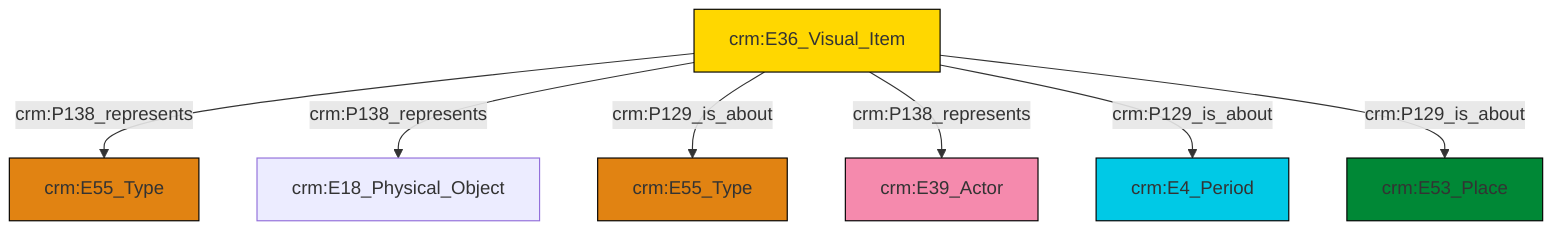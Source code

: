 graph TD
classDef Literal fill:#f2f2f2,stroke:#000000;
classDef CRM_Entity fill:#FFFFFF,stroke:#000000;
classDef Temporal_Entity fill:#00C9E6, stroke:#000000;
classDef Type fill:#E18312, stroke:#000000;
classDef Time-Span fill:#2C9C91, stroke:#000000;
classDef Appellation fill:#FFEB7F, stroke:#000000;
classDef Place fill:#008836, stroke:#000000;
classDef Persistent_Item fill:#B266B2, stroke:#000000;
classDef Conceptual_Object fill:#FFD700, stroke:#000000;
classDef Physical_Thing fill:#D2B48C, stroke:#000000;
classDef Actor fill:#f58aad, stroke:#000000;
classDef PC_Classes fill:#4ce600, stroke:#000000;
classDef Multi fill:#cccccc,stroke:#000000;

6["crm:E36_Visual_Item"]:::Conceptual_Object -->|crm:P138_represents| 7["crm:E55_Type"]:::Type
6["crm:E36_Visual_Item"]:::Conceptual_Object -->|crm:P138_represents| 4["crm:E18_Physical_Object"]:::Default
6["crm:E36_Visual_Item"]:::Conceptual_Object -->|crm:P129_is_about| 0["crm:E55_Type"]:::Type
6["crm:E36_Visual_Item"]:::Conceptual_Object -->|crm:P138_represents| 8["crm:E39_Actor"]:::Actor
6["crm:E36_Visual_Item"]:::Conceptual_Object -->|crm:P129_is_about| 2["crm:E4_Period"]:::Temporal_Entity
6["crm:E36_Visual_Item"]:::Conceptual_Object -->|crm:P129_is_about| 12["crm:E53_Place"]:::Place